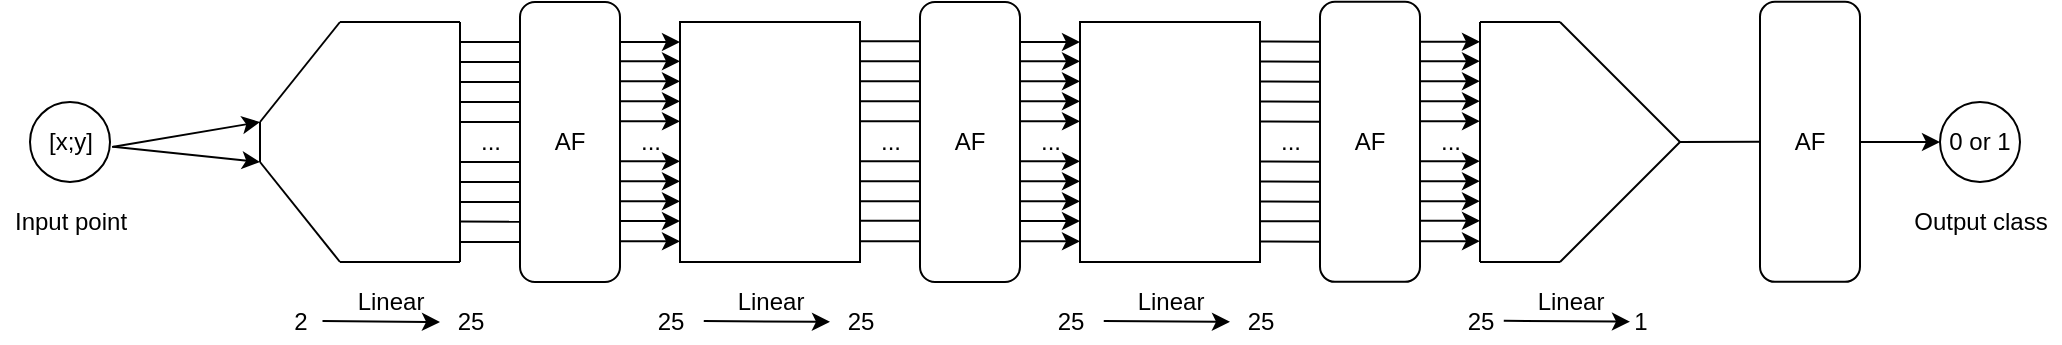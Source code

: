 <mxfile version="16.0.0" type="device"><diagram id="Kqt3sE1WoVr9j-gfIWgW" name="Page-1"><mxGraphModel dx="1185" dy="628" grid="1" gridSize="10" guides="1" tooltips="1" connect="1" arrows="1" fold="1" page="1" pageScale="1" pageWidth="850" pageHeight="1100" math="0" shadow="0"><root><mxCell id="0"/><mxCell id="1" parent="0"/><mxCell id="69gc8EWjgLqzFwP_bzti-3" value="Input point" style="text;html=1;align=center;verticalAlign=middle;resizable=0;points=[];autosize=1;strokeColor=none;fillColor=none;" vertex="1" parent="1"><mxGeometry x="30" y="450" width="70" height="20" as="geometry"/></mxCell><mxCell id="69gc8EWjgLqzFwP_bzti-4" value="" style="endArrow=none;html=1;rounded=0;" edge="1" parent="1"><mxGeometry width="50" height="50" relative="1" as="geometry"><mxPoint x="160" y="410" as="sourcePoint"/><mxPoint x="200" y="360" as="targetPoint"/></mxGeometry></mxCell><mxCell id="69gc8EWjgLqzFwP_bzti-5" value="" style="endArrow=none;html=1;rounded=0;" edge="1" parent="1"><mxGeometry width="50" height="50" relative="1" as="geometry"><mxPoint x="160" y="430" as="sourcePoint"/><mxPoint x="200" y="480" as="targetPoint"/></mxGeometry></mxCell><mxCell id="69gc8EWjgLqzFwP_bzti-6" value="" style="endArrow=none;html=1;rounded=0;" edge="1" parent="1"><mxGeometry width="50" height="50" relative="1" as="geometry"><mxPoint x="160" y="430" as="sourcePoint"/><mxPoint x="160" y="410" as="targetPoint"/></mxGeometry></mxCell><mxCell id="69gc8EWjgLqzFwP_bzti-7" value="" style="endArrow=none;html=1;rounded=0;" edge="1" parent="1"><mxGeometry width="50" height="50" relative="1" as="geometry"><mxPoint x="200" y="360" as="sourcePoint"/><mxPoint x="260" y="360" as="targetPoint"/></mxGeometry></mxCell><mxCell id="69gc8EWjgLqzFwP_bzti-8" value="" style="endArrow=none;html=1;rounded=0;" edge="1" parent="1"><mxGeometry width="50" height="50" relative="1" as="geometry"><mxPoint x="260" y="480" as="sourcePoint"/><mxPoint x="260" y="360" as="targetPoint"/></mxGeometry></mxCell><mxCell id="69gc8EWjgLqzFwP_bzti-9" value="" style="endArrow=none;html=1;rounded=0;" edge="1" parent="1"><mxGeometry width="50" height="50" relative="1" as="geometry"><mxPoint x="200" y="480" as="sourcePoint"/><mxPoint x="260" y="480" as="targetPoint"/></mxGeometry></mxCell><mxCell id="69gc8EWjgLqzFwP_bzti-11" value="" style="ellipse;whiteSpace=wrap;html=1;" vertex="1" parent="1"><mxGeometry x="45" y="400" width="40" height="40" as="geometry"/></mxCell><mxCell id="69gc8EWjgLqzFwP_bzti-1" value="[x;y]" style="text;html=1;align=center;verticalAlign=middle;resizable=0;points=[];autosize=1;strokeColor=none;fillColor=none;" vertex="1" parent="1"><mxGeometry x="45" y="410" width="40" height="20" as="geometry"/></mxCell><mxCell id="69gc8EWjgLqzFwP_bzti-12" value="" style="endArrow=classic;html=1;rounded=0;exitX=1.026;exitY=0.623;exitDx=0;exitDy=0;exitPerimeter=0;" edge="1" parent="1" source="69gc8EWjgLqzFwP_bzti-1"><mxGeometry width="50" height="50" relative="1" as="geometry"><mxPoint x="350" y="570" as="sourcePoint"/><mxPoint x="160" y="410" as="targetPoint"/></mxGeometry></mxCell><mxCell id="69gc8EWjgLqzFwP_bzti-14" value="Linear" style="text;html=1;align=center;verticalAlign=middle;resizable=0;points=[];autosize=1;strokeColor=none;fillColor=none;" vertex="1" parent="1"><mxGeometry x="200" y="490" width="50" height="20" as="geometry"/></mxCell><mxCell id="69gc8EWjgLqzFwP_bzti-15" value="2" style="text;html=1;align=center;verticalAlign=middle;resizable=0;points=[];autosize=1;strokeColor=none;fillColor=none;" vertex="1" parent="1"><mxGeometry x="170" y="500" width="20" height="20" as="geometry"/></mxCell><mxCell id="69gc8EWjgLqzFwP_bzti-16" value="25" style="text;html=1;align=center;verticalAlign=middle;resizable=0;points=[];autosize=1;strokeColor=none;fillColor=none;" vertex="1" parent="1"><mxGeometry x="250" y="500" width="30" height="20" as="geometry"/></mxCell><mxCell id="69gc8EWjgLqzFwP_bzti-17" value="" style="endArrow=classic;html=1;rounded=0;exitX=1.063;exitY=0.476;exitDx=0;exitDy=0;exitPerimeter=0;" edge="1" parent="1" source="69gc8EWjgLqzFwP_bzti-15"><mxGeometry width="50" height="50" relative="1" as="geometry"><mxPoint x="210" y="540" as="sourcePoint"/><mxPoint x="250" y="510" as="targetPoint"/></mxGeometry></mxCell><mxCell id="69gc8EWjgLqzFwP_bzti-31" value="AF" style="rounded=1;whiteSpace=wrap;html=1;" vertex="1" parent="1"><mxGeometry x="290" y="350" width="50" height="140" as="geometry"/></mxCell><mxCell id="69gc8EWjgLqzFwP_bzti-39" value="" style="rounded=0;whiteSpace=wrap;html=1;" vertex="1" parent="1"><mxGeometry x="370" y="360" width="90" height="120" as="geometry"/></mxCell><mxCell id="69gc8EWjgLqzFwP_bzti-40" value="25" style="text;html=1;align=center;verticalAlign=middle;resizable=0;points=[];autosize=1;strokeColor=none;fillColor=none;" vertex="1" parent="1"><mxGeometry x="350" y="500" width="30" height="20" as="geometry"/></mxCell><mxCell id="69gc8EWjgLqzFwP_bzti-41" value="25" style="text;html=1;align=center;verticalAlign=middle;resizable=0;points=[];autosize=1;strokeColor=none;fillColor=none;" vertex="1" parent="1"><mxGeometry x="445" y="500" width="30" height="20" as="geometry"/></mxCell><mxCell id="69gc8EWjgLqzFwP_bzti-42" value="" style="endArrow=classic;html=1;rounded=0;exitX=1.063;exitY=0.476;exitDx=0;exitDy=0;exitPerimeter=0;" edge="1" parent="1" source="69gc8EWjgLqzFwP_bzti-40" target="69gc8EWjgLqzFwP_bzti-41"><mxGeometry width="50" height="50" relative="1" as="geometry"><mxPoint x="395" y="540" as="sourcePoint"/><mxPoint x="595" y="530" as="targetPoint"/></mxGeometry></mxCell><mxCell id="69gc8EWjgLqzFwP_bzti-43" value="Linear" style="text;html=1;align=center;verticalAlign=middle;resizable=0;points=[];autosize=1;strokeColor=none;fillColor=none;" vertex="1" parent="1"><mxGeometry x="390" y="490" width="50" height="20" as="geometry"/></mxCell><mxCell id="69gc8EWjgLqzFwP_bzti-44" value="" style="endArrow=classic;html=1;rounded=0;entryX=0;entryY=0;entryDx=0;entryDy=0;" edge="1" parent="1"><mxGeometry width="50" height="50" relative="1" as="geometry"><mxPoint x="340" y="370" as="sourcePoint"/><mxPoint x="370" y="370" as="targetPoint"/></mxGeometry></mxCell><mxCell id="69gc8EWjgLqzFwP_bzti-61" value="" style="endArrow=classic;html=1;rounded=0;entryX=0;entryY=0;entryDx=0;entryDy=0;" edge="1" parent="1"><mxGeometry width="50" height="50" relative="1" as="geometry"><mxPoint x="340" y="379.67" as="sourcePoint"/><mxPoint x="370" y="379.67" as="targetPoint"/></mxGeometry></mxCell><mxCell id="69gc8EWjgLqzFwP_bzti-62" value="" style="endArrow=classic;html=1;rounded=0;entryX=0;entryY=0;entryDx=0;entryDy=0;" edge="1" parent="1"><mxGeometry width="50" height="50" relative="1" as="geometry"><mxPoint x="340" y="399.67" as="sourcePoint"/><mxPoint x="370" y="399.67" as="targetPoint"/></mxGeometry></mxCell><mxCell id="69gc8EWjgLqzFwP_bzti-64" value="" style="endArrow=classic;html=1;rounded=0;entryX=0;entryY=0;entryDx=0;entryDy=0;" edge="1" parent="1"><mxGeometry width="50" height="50" relative="1" as="geometry"><mxPoint x="340" y="439.67" as="sourcePoint"/><mxPoint x="370" y="439.67" as="targetPoint"/></mxGeometry></mxCell><mxCell id="69gc8EWjgLqzFwP_bzti-65" value="" style="endArrow=classic;html=1;rounded=0;entryX=0;entryY=0;entryDx=0;entryDy=0;" edge="1" parent="1"><mxGeometry width="50" height="50" relative="1" as="geometry"><mxPoint x="340" y="459.5" as="sourcePoint"/><mxPoint x="370" y="459.5" as="targetPoint"/></mxGeometry></mxCell><mxCell id="69gc8EWjgLqzFwP_bzti-66" value="" style="endArrow=classic;html=1;rounded=0;entryX=0;entryY=0;entryDx=0;entryDy=0;" edge="1" parent="1"><mxGeometry width="50" height="50" relative="1" as="geometry"><mxPoint x="340" y="389.67" as="sourcePoint"/><mxPoint x="370" y="389.67" as="targetPoint"/></mxGeometry></mxCell><mxCell id="69gc8EWjgLqzFwP_bzti-67" value="" style="endArrow=classic;html=1;rounded=0;entryX=0;entryY=0;entryDx=0;entryDy=0;" edge="1" parent="1"><mxGeometry width="50" height="50" relative="1" as="geometry"><mxPoint x="340" y="409.67" as="sourcePoint"/><mxPoint x="370" y="409.67" as="targetPoint"/></mxGeometry></mxCell><mxCell id="69gc8EWjgLqzFwP_bzti-68" value="" style="endArrow=classic;html=1;rounded=0;entryX=0;entryY=0;entryDx=0;entryDy=0;" edge="1" parent="1"><mxGeometry width="50" height="50" relative="1" as="geometry"><mxPoint x="340" y="429.67" as="sourcePoint"/><mxPoint x="370" y="429.67" as="targetPoint"/></mxGeometry></mxCell><mxCell id="69gc8EWjgLqzFwP_bzti-69" value="" style="endArrow=classic;html=1;rounded=0;entryX=0;entryY=0;entryDx=0;entryDy=0;" edge="1" parent="1"><mxGeometry width="50" height="50" relative="1" as="geometry"><mxPoint x="340" y="449.67" as="sourcePoint"/><mxPoint x="370" y="449.67" as="targetPoint"/></mxGeometry></mxCell><mxCell id="69gc8EWjgLqzFwP_bzti-70" value="" style="endArrow=classic;html=1;rounded=0;entryX=0;entryY=0;entryDx=0;entryDy=0;" edge="1" parent="1"><mxGeometry width="50" height="50" relative="1" as="geometry"><mxPoint x="340" y="469.67" as="sourcePoint"/><mxPoint x="370" y="469.67" as="targetPoint"/></mxGeometry></mxCell><mxCell id="69gc8EWjgLqzFwP_bzti-71" value="" style="endArrow=none;html=1;rounded=0;" edge="1" parent="1"><mxGeometry width="50" height="50" relative="1" as="geometry"><mxPoint x="460" y="480" as="sourcePoint"/><mxPoint x="460" y="360" as="targetPoint"/></mxGeometry></mxCell><mxCell id="69gc8EWjgLqzFwP_bzti-73" value="AF" style="rounded=1;whiteSpace=wrap;html=1;" vertex="1" parent="1"><mxGeometry x="490" y="350" width="50" height="140" as="geometry"/></mxCell><mxCell id="69gc8EWjgLqzFwP_bzti-79" value="" style="rounded=0;whiteSpace=wrap;html=1;" vertex="1" parent="1"><mxGeometry x="570" y="360" width="90" height="120" as="geometry"/></mxCell><mxCell id="69gc8EWjgLqzFwP_bzti-80" value="25" style="text;html=1;align=center;verticalAlign=middle;resizable=0;points=[];autosize=1;strokeColor=none;fillColor=none;" vertex="1" parent="1"><mxGeometry x="550" y="500" width="30" height="20" as="geometry"/></mxCell><mxCell id="69gc8EWjgLqzFwP_bzti-81" value="25" style="text;html=1;align=center;verticalAlign=middle;resizable=0;points=[];autosize=1;strokeColor=none;fillColor=none;" vertex="1" parent="1"><mxGeometry x="645" y="500" width="30" height="20" as="geometry"/></mxCell><mxCell id="69gc8EWjgLqzFwP_bzti-82" value="" style="endArrow=classic;html=1;rounded=0;exitX=1.063;exitY=0.476;exitDx=0;exitDy=0;exitPerimeter=0;" edge="1" parent="1" source="69gc8EWjgLqzFwP_bzti-80" target="69gc8EWjgLqzFwP_bzti-81"><mxGeometry width="50" height="50" relative="1" as="geometry"><mxPoint x="595" y="540" as="sourcePoint"/><mxPoint x="795" y="530" as="targetPoint"/></mxGeometry></mxCell><mxCell id="69gc8EWjgLqzFwP_bzti-83" value="Linear" style="text;html=1;align=center;verticalAlign=middle;resizable=0;points=[];autosize=1;strokeColor=none;fillColor=none;" vertex="1" parent="1"><mxGeometry x="590" y="490" width="50" height="20" as="geometry"/></mxCell><mxCell id="69gc8EWjgLqzFwP_bzti-84" value="" style="endArrow=classic;html=1;rounded=0;entryX=0;entryY=0;entryDx=0;entryDy=0;" edge="1" parent="1"><mxGeometry width="50" height="50" relative="1" as="geometry"><mxPoint x="540" y="370" as="sourcePoint"/><mxPoint x="570" y="370" as="targetPoint"/></mxGeometry></mxCell><mxCell id="69gc8EWjgLqzFwP_bzti-91" value="" style="endArrow=classic;html=1;rounded=0;entryX=0;entryY=0;entryDx=0;entryDy=0;" edge="1" parent="1"><mxGeometry width="50" height="50" relative="1" as="geometry"><mxPoint x="540" y="379.67" as="sourcePoint"/><mxPoint x="570" y="379.67" as="targetPoint"/></mxGeometry></mxCell><mxCell id="69gc8EWjgLqzFwP_bzti-92" value="" style="endArrow=classic;html=1;rounded=0;entryX=0;entryY=0;entryDx=0;entryDy=0;" edge="1" parent="1"><mxGeometry width="50" height="50" relative="1" as="geometry"><mxPoint x="540" y="399.67" as="sourcePoint"/><mxPoint x="570" y="399.67" as="targetPoint"/></mxGeometry></mxCell><mxCell id="69gc8EWjgLqzFwP_bzti-94" value="" style="endArrow=classic;html=1;rounded=0;entryX=0;entryY=0;entryDx=0;entryDy=0;" edge="1" parent="1"><mxGeometry width="50" height="50" relative="1" as="geometry"><mxPoint x="540" y="439.67" as="sourcePoint"/><mxPoint x="570" y="439.67" as="targetPoint"/></mxGeometry></mxCell><mxCell id="69gc8EWjgLqzFwP_bzti-95" value="" style="endArrow=classic;html=1;rounded=0;entryX=0;entryY=0;entryDx=0;entryDy=0;" edge="1" parent="1"><mxGeometry width="50" height="50" relative="1" as="geometry"><mxPoint x="540" y="459.5" as="sourcePoint"/><mxPoint x="570" y="459.5" as="targetPoint"/></mxGeometry></mxCell><mxCell id="69gc8EWjgLqzFwP_bzti-96" value="" style="endArrow=classic;html=1;rounded=0;entryX=0;entryY=0;entryDx=0;entryDy=0;" edge="1" parent="1"><mxGeometry width="50" height="50" relative="1" as="geometry"><mxPoint x="540" y="389.67" as="sourcePoint"/><mxPoint x="570" y="389.67" as="targetPoint"/></mxGeometry></mxCell><mxCell id="69gc8EWjgLqzFwP_bzti-97" value="" style="endArrow=classic;html=1;rounded=0;entryX=0;entryY=0;entryDx=0;entryDy=0;" edge="1" parent="1"><mxGeometry width="50" height="50" relative="1" as="geometry"><mxPoint x="540" y="409.67" as="sourcePoint"/><mxPoint x="570" y="409.67" as="targetPoint"/></mxGeometry></mxCell><mxCell id="69gc8EWjgLqzFwP_bzti-98" value="" style="endArrow=classic;html=1;rounded=0;entryX=0;entryY=0;entryDx=0;entryDy=0;" edge="1" parent="1"><mxGeometry width="50" height="50" relative="1" as="geometry"><mxPoint x="540" y="429.67" as="sourcePoint"/><mxPoint x="570" y="429.67" as="targetPoint"/></mxGeometry></mxCell><mxCell id="69gc8EWjgLqzFwP_bzti-99" value="" style="endArrow=classic;html=1;rounded=0;entryX=0;entryY=0;entryDx=0;entryDy=0;" edge="1" parent="1"><mxGeometry width="50" height="50" relative="1" as="geometry"><mxPoint x="540" y="449.67" as="sourcePoint"/><mxPoint x="570" y="449.67" as="targetPoint"/></mxGeometry></mxCell><mxCell id="69gc8EWjgLqzFwP_bzti-100" value="" style="endArrow=classic;html=1;rounded=0;entryX=0;entryY=0;entryDx=0;entryDy=0;" edge="1" parent="1"><mxGeometry width="50" height="50" relative="1" as="geometry"><mxPoint x="540" y="469.67" as="sourcePoint"/><mxPoint x="570" y="469.67" as="targetPoint"/></mxGeometry></mxCell><mxCell id="69gc8EWjgLqzFwP_bzti-101" value="" style="endArrow=none;html=1;rounded=0;" edge="1" parent="1"><mxGeometry width="50" height="50" relative="1" as="geometry"><mxPoint x="660" y="479.91" as="sourcePoint"/><mxPoint x="660" y="359.91" as="targetPoint"/></mxGeometry></mxCell><mxCell id="69gc8EWjgLqzFwP_bzti-102" value="AF" style="rounded=1;whiteSpace=wrap;html=1;" vertex="1" parent="1"><mxGeometry x="690" y="349.91" width="50" height="140" as="geometry"/></mxCell><mxCell id="69gc8EWjgLqzFwP_bzti-109" value="" style="endArrow=classic;html=1;rounded=0;exitX=1.063;exitY=0.476;exitDx=0;exitDy=0;exitPerimeter=0;" edge="1" parent="1"><mxGeometry width="50" height="50" relative="1" as="geometry"><mxPoint x="781.89" y="509.43" as="sourcePoint"/><mxPoint x="845" y="509.818" as="targetPoint"/></mxGeometry></mxCell><mxCell id="69gc8EWjgLqzFwP_bzti-110" value="Linear" style="text;html=1;align=center;verticalAlign=middle;resizable=0;points=[];autosize=1;strokeColor=none;fillColor=none;" vertex="1" parent="1"><mxGeometry x="790" y="489.91" width="50" height="20" as="geometry"/></mxCell><mxCell id="69gc8EWjgLqzFwP_bzti-111" value="" style="endArrow=classic;html=1;rounded=0;entryX=0;entryY=0;entryDx=0;entryDy=0;" edge="1" parent="1"><mxGeometry width="50" height="50" relative="1" as="geometry"><mxPoint x="740" y="369.91" as="sourcePoint"/><mxPoint x="770" y="369.91" as="targetPoint"/></mxGeometry></mxCell><mxCell id="69gc8EWjgLqzFwP_bzti-118" value="" style="endArrow=classic;html=1;rounded=0;entryX=0;entryY=0;entryDx=0;entryDy=0;" edge="1" parent="1"><mxGeometry width="50" height="50" relative="1" as="geometry"><mxPoint x="740" y="379.58" as="sourcePoint"/><mxPoint x="770" y="379.58" as="targetPoint"/></mxGeometry></mxCell><mxCell id="69gc8EWjgLqzFwP_bzti-119" value="" style="endArrow=classic;html=1;rounded=0;entryX=0;entryY=0;entryDx=0;entryDy=0;" edge="1" parent="1"><mxGeometry width="50" height="50" relative="1" as="geometry"><mxPoint x="740" y="399.58" as="sourcePoint"/><mxPoint x="770" y="399.58" as="targetPoint"/></mxGeometry></mxCell><mxCell id="69gc8EWjgLqzFwP_bzti-121" value="" style="endArrow=classic;html=1;rounded=0;entryX=0;entryY=0;entryDx=0;entryDy=0;" edge="1" parent="1"><mxGeometry width="50" height="50" relative="1" as="geometry"><mxPoint x="740" y="439.58" as="sourcePoint"/><mxPoint x="770" y="439.58" as="targetPoint"/></mxGeometry></mxCell><mxCell id="69gc8EWjgLqzFwP_bzti-122" value="" style="endArrow=classic;html=1;rounded=0;entryX=0;entryY=0;entryDx=0;entryDy=0;" edge="1" parent="1"><mxGeometry width="50" height="50" relative="1" as="geometry"><mxPoint x="740" y="459.41" as="sourcePoint"/><mxPoint x="770" y="459.41" as="targetPoint"/></mxGeometry></mxCell><mxCell id="69gc8EWjgLqzFwP_bzti-123" value="" style="endArrow=classic;html=1;rounded=0;entryX=0;entryY=0;entryDx=0;entryDy=0;" edge="1" parent="1"><mxGeometry width="50" height="50" relative="1" as="geometry"><mxPoint x="740" y="389.58" as="sourcePoint"/><mxPoint x="770" y="389.58" as="targetPoint"/></mxGeometry></mxCell><mxCell id="69gc8EWjgLqzFwP_bzti-124" value="" style="endArrow=classic;html=1;rounded=0;entryX=0;entryY=0;entryDx=0;entryDy=0;" edge="1" parent="1"><mxGeometry width="50" height="50" relative="1" as="geometry"><mxPoint x="740" y="409.58" as="sourcePoint"/><mxPoint x="770" y="409.58" as="targetPoint"/></mxGeometry></mxCell><mxCell id="69gc8EWjgLqzFwP_bzti-125" value="" style="endArrow=classic;html=1;rounded=0;entryX=0;entryY=0;entryDx=0;entryDy=0;" edge="1" parent="1"><mxGeometry width="50" height="50" relative="1" as="geometry"><mxPoint x="740" y="429.58" as="sourcePoint"/><mxPoint x="770" y="429.58" as="targetPoint"/></mxGeometry></mxCell><mxCell id="69gc8EWjgLqzFwP_bzti-126" value="" style="endArrow=classic;html=1;rounded=0;entryX=0;entryY=0;entryDx=0;entryDy=0;" edge="1" parent="1"><mxGeometry width="50" height="50" relative="1" as="geometry"><mxPoint x="740" y="449.58" as="sourcePoint"/><mxPoint x="770" y="449.58" as="targetPoint"/></mxGeometry></mxCell><mxCell id="69gc8EWjgLqzFwP_bzti-127" value="" style="endArrow=classic;html=1;rounded=0;entryX=0;entryY=0;entryDx=0;entryDy=0;" edge="1" parent="1"><mxGeometry width="50" height="50" relative="1" as="geometry"><mxPoint x="740" y="469.58" as="sourcePoint"/><mxPoint x="770" y="469.58" as="targetPoint"/></mxGeometry></mxCell><mxCell id="69gc8EWjgLqzFwP_bzti-128" value="" style="endArrow=none;html=1;rounded=0;" edge="1" parent="1"><mxGeometry width="50" height="50" relative="1" as="geometry"><mxPoint x="770" y="480" as="sourcePoint"/><mxPoint x="770" y="360" as="targetPoint"/></mxGeometry></mxCell><mxCell id="69gc8EWjgLqzFwP_bzti-133" value="" style="endArrow=none;html=1;rounded=0;" edge="1" parent="1"><mxGeometry width="50" height="50" relative="1" as="geometry"><mxPoint x="810" y="480" as="sourcePoint"/><mxPoint x="870" y="420" as="targetPoint"/></mxGeometry></mxCell><mxCell id="69gc8EWjgLqzFwP_bzti-134" value="" style="endArrow=none;html=1;rounded=0;" edge="1" parent="1"><mxGeometry width="50" height="50" relative="1" as="geometry"><mxPoint x="870" y="420" as="sourcePoint"/><mxPoint x="810" y="360" as="targetPoint"/></mxGeometry></mxCell><mxCell id="69gc8EWjgLqzFwP_bzti-150" value="" style="endArrow=none;html=1;rounded=0;entryX=0;entryY=0.143;entryDx=0;entryDy=0;entryPerimeter=0;" edge="1" parent="1" target="69gc8EWjgLqzFwP_bzti-31"><mxGeometry width="50" height="50" relative="1" as="geometry"><mxPoint x="260" y="370" as="sourcePoint"/><mxPoint x="430" y="390" as="targetPoint"/></mxGeometry></mxCell><mxCell id="69gc8EWjgLqzFwP_bzti-151" value="" style="endArrow=none;html=1;rounded=0;entryX=0;entryY=0.143;entryDx=0;entryDy=0;entryPerimeter=0;" edge="1" parent="1"><mxGeometry width="50" height="50" relative="1" as="geometry"><mxPoint x="260" y="380" as="sourcePoint"/><mxPoint x="290" y="380.02" as="targetPoint"/></mxGeometry></mxCell><mxCell id="69gc8EWjgLqzFwP_bzti-152" value="" style="endArrow=none;html=1;rounded=0;entryX=0;entryY=0.143;entryDx=0;entryDy=0;entryPerimeter=0;" edge="1" parent="1"><mxGeometry width="50" height="50" relative="1" as="geometry"><mxPoint x="260" y="390" as="sourcePoint"/><mxPoint x="290" y="390.02" as="targetPoint"/></mxGeometry></mxCell><mxCell id="69gc8EWjgLqzFwP_bzti-153" value="" style="endArrow=none;html=1;rounded=0;entryX=0;entryY=0.143;entryDx=0;entryDy=0;entryPerimeter=0;" edge="1" parent="1"><mxGeometry width="50" height="50" relative="1" as="geometry"><mxPoint x="260" y="400" as="sourcePoint"/><mxPoint x="290" y="400.02" as="targetPoint"/></mxGeometry></mxCell><mxCell id="69gc8EWjgLqzFwP_bzti-154" value="" style="endArrow=none;html=1;rounded=0;entryX=0;entryY=0.143;entryDx=0;entryDy=0;entryPerimeter=0;" edge="1" parent="1"><mxGeometry width="50" height="50" relative="1" as="geometry"><mxPoint x="260" y="410" as="sourcePoint"/><mxPoint x="290" y="410.02" as="targetPoint"/></mxGeometry></mxCell><mxCell id="69gc8EWjgLqzFwP_bzti-156" value="" style="endArrow=none;html=1;rounded=0;entryX=0;entryY=0.143;entryDx=0;entryDy=0;entryPerimeter=0;" edge="1" parent="1"><mxGeometry width="50" height="50" relative="1" as="geometry"><mxPoint x="260" y="430" as="sourcePoint"/><mxPoint x="290" y="430.02" as="targetPoint"/></mxGeometry></mxCell><mxCell id="69gc8EWjgLqzFwP_bzti-157" value="" style="endArrow=none;html=1;rounded=0;entryX=0;entryY=0.143;entryDx=0;entryDy=0;entryPerimeter=0;" edge="1" parent="1"><mxGeometry width="50" height="50" relative="1" as="geometry"><mxPoint x="260" y="440" as="sourcePoint"/><mxPoint x="290" y="440.02" as="targetPoint"/></mxGeometry></mxCell><mxCell id="69gc8EWjgLqzFwP_bzti-158" value="" style="endArrow=none;html=1;rounded=0;entryX=0;entryY=0.143;entryDx=0;entryDy=0;entryPerimeter=0;" edge="1" parent="1"><mxGeometry width="50" height="50" relative="1" as="geometry"><mxPoint x="260" y="450" as="sourcePoint"/><mxPoint x="290" y="450.02" as="targetPoint"/></mxGeometry></mxCell><mxCell id="69gc8EWjgLqzFwP_bzti-159" value="" style="endArrow=none;html=1;rounded=0;entryX=0;entryY=0.143;entryDx=0;entryDy=0;entryPerimeter=0;" edge="1" parent="1"><mxGeometry width="50" height="50" relative="1" as="geometry"><mxPoint x="260" y="459.8" as="sourcePoint"/><mxPoint x="290" y="459.82" as="targetPoint"/></mxGeometry></mxCell><mxCell id="69gc8EWjgLqzFwP_bzti-160" value="" style="endArrow=none;html=1;rounded=0;entryX=0;entryY=0.143;entryDx=0;entryDy=0;entryPerimeter=0;" edge="1" parent="1"><mxGeometry width="50" height="50" relative="1" as="geometry"><mxPoint x="260" y="470" as="sourcePoint"/><mxPoint x="290" y="470.02" as="targetPoint"/></mxGeometry></mxCell><mxCell id="69gc8EWjgLqzFwP_bzti-164" value="" style="endArrow=none;html=1;rounded=0;entryX=0;entryY=0.143;entryDx=0;entryDy=0;entryPerimeter=0;" edge="1" parent="1"><mxGeometry width="50" height="50" relative="1" as="geometry"><mxPoint x="460" y="369.6" as="sourcePoint"/><mxPoint x="490" y="369.62" as="targetPoint"/></mxGeometry></mxCell><mxCell id="69gc8EWjgLqzFwP_bzti-165" value="" style="endArrow=none;html=1;rounded=0;entryX=0;entryY=0.143;entryDx=0;entryDy=0;entryPerimeter=0;" edge="1" parent="1"><mxGeometry width="50" height="50" relative="1" as="geometry"><mxPoint x="460" y="379.6" as="sourcePoint"/><mxPoint x="490" y="379.62" as="targetPoint"/></mxGeometry></mxCell><mxCell id="69gc8EWjgLqzFwP_bzti-166" value="" style="endArrow=none;html=1;rounded=0;entryX=0;entryY=0.143;entryDx=0;entryDy=0;entryPerimeter=0;" edge="1" parent="1"><mxGeometry width="50" height="50" relative="1" as="geometry"><mxPoint x="460" y="389.6" as="sourcePoint"/><mxPoint x="490" y="389.62" as="targetPoint"/></mxGeometry></mxCell><mxCell id="69gc8EWjgLqzFwP_bzti-167" value="" style="endArrow=none;html=1;rounded=0;entryX=0;entryY=0.143;entryDx=0;entryDy=0;entryPerimeter=0;" edge="1" parent="1"><mxGeometry width="50" height="50" relative="1" as="geometry"><mxPoint x="460" y="399.6" as="sourcePoint"/><mxPoint x="490" y="399.62" as="targetPoint"/></mxGeometry></mxCell><mxCell id="69gc8EWjgLqzFwP_bzti-168" value="" style="endArrow=none;html=1;rounded=0;entryX=0;entryY=0.143;entryDx=0;entryDy=0;entryPerimeter=0;" edge="1" parent="1"><mxGeometry width="50" height="50" relative="1" as="geometry"><mxPoint x="460" y="409.6" as="sourcePoint"/><mxPoint x="490" y="409.62" as="targetPoint"/></mxGeometry></mxCell><mxCell id="69gc8EWjgLqzFwP_bzti-170" value="" style="endArrow=none;html=1;rounded=0;entryX=0;entryY=0.143;entryDx=0;entryDy=0;entryPerimeter=0;" edge="1" parent="1"><mxGeometry width="50" height="50" relative="1" as="geometry"><mxPoint x="460" y="429.6" as="sourcePoint"/><mxPoint x="490" y="429.62" as="targetPoint"/></mxGeometry></mxCell><mxCell id="69gc8EWjgLqzFwP_bzti-171" value="" style="endArrow=none;html=1;rounded=0;entryX=0;entryY=0.143;entryDx=0;entryDy=0;entryPerimeter=0;" edge="1" parent="1"><mxGeometry width="50" height="50" relative="1" as="geometry"><mxPoint x="460" y="439.6" as="sourcePoint"/><mxPoint x="490" y="439.62" as="targetPoint"/></mxGeometry></mxCell><mxCell id="69gc8EWjgLqzFwP_bzti-172" value="" style="endArrow=none;html=1;rounded=0;entryX=0;entryY=0.143;entryDx=0;entryDy=0;entryPerimeter=0;" edge="1" parent="1"><mxGeometry width="50" height="50" relative="1" as="geometry"><mxPoint x="460" y="449.6" as="sourcePoint"/><mxPoint x="490" y="449.62" as="targetPoint"/></mxGeometry></mxCell><mxCell id="69gc8EWjgLqzFwP_bzti-173" value="" style="endArrow=none;html=1;rounded=0;entryX=0;entryY=0.143;entryDx=0;entryDy=0;entryPerimeter=0;" edge="1" parent="1"><mxGeometry width="50" height="50" relative="1" as="geometry"><mxPoint x="460" y="459.4" as="sourcePoint"/><mxPoint x="490" y="459.42" as="targetPoint"/></mxGeometry></mxCell><mxCell id="69gc8EWjgLqzFwP_bzti-174" value="" style="endArrow=none;html=1;rounded=0;entryX=0;entryY=0.143;entryDx=0;entryDy=0;entryPerimeter=0;" edge="1" parent="1"><mxGeometry width="50" height="50" relative="1" as="geometry"><mxPoint x="460" y="469.6" as="sourcePoint"/><mxPoint x="490" y="469.62" as="targetPoint"/></mxGeometry></mxCell><mxCell id="69gc8EWjgLqzFwP_bzti-186" value="" style="endArrow=none;html=1;rounded=0;entryX=0;entryY=0.143;entryDx=0;entryDy=0;entryPerimeter=0;" edge="1" parent="1"><mxGeometry width="50" height="50" relative="1" as="geometry"><mxPoint x="660" y="369.8" as="sourcePoint"/><mxPoint x="690" y="369.82" as="targetPoint"/></mxGeometry></mxCell><mxCell id="69gc8EWjgLqzFwP_bzti-187" value="" style="endArrow=none;html=1;rounded=0;entryX=0;entryY=0.143;entryDx=0;entryDy=0;entryPerimeter=0;" edge="1" parent="1"><mxGeometry width="50" height="50" relative="1" as="geometry"><mxPoint x="660" y="379.8" as="sourcePoint"/><mxPoint x="690" y="379.82" as="targetPoint"/></mxGeometry></mxCell><mxCell id="69gc8EWjgLqzFwP_bzti-188" value="" style="endArrow=none;html=1;rounded=0;entryX=0;entryY=0.143;entryDx=0;entryDy=0;entryPerimeter=0;" edge="1" parent="1"><mxGeometry width="50" height="50" relative="1" as="geometry"><mxPoint x="660" y="389.8" as="sourcePoint"/><mxPoint x="690" y="389.82" as="targetPoint"/></mxGeometry></mxCell><mxCell id="69gc8EWjgLqzFwP_bzti-189" value="" style="endArrow=none;html=1;rounded=0;entryX=0;entryY=0.143;entryDx=0;entryDy=0;entryPerimeter=0;" edge="1" parent="1"><mxGeometry width="50" height="50" relative="1" as="geometry"><mxPoint x="660" y="399.8" as="sourcePoint"/><mxPoint x="690" y="399.82" as="targetPoint"/></mxGeometry></mxCell><mxCell id="69gc8EWjgLqzFwP_bzti-190" value="" style="endArrow=none;html=1;rounded=0;entryX=0;entryY=0.143;entryDx=0;entryDy=0;entryPerimeter=0;" edge="1" parent="1"><mxGeometry width="50" height="50" relative="1" as="geometry"><mxPoint x="660" y="409.8" as="sourcePoint"/><mxPoint x="690" y="409.82" as="targetPoint"/></mxGeometry></mxCell><mxCell id="69gc8EWjgLqzFwP_bzti-192" value="" style="endArrow=none;html=1;rounded=0;entryX=0;entryY=0.143;entryDx=0;entryDy=0;entryPerimeter=0;" edge="1" parent="1"><mxGeometry width="50" height="50" relative="1" as="geometry"><mxPoint x="660" y="429.8" as="sourcePoint"/><mxPoint x="690" y="429.82" as="targetPoint"/></mxGeometry></mxCell><mxCell id="69gc8EWjgLqzFwP_bzti-193" value="" style="endArrow=none;html=1;rounded=0;entryX=0;entryY=0.143;entryDx=0;entryDy=0;entryPerimeter=0;" edge="1" parent="1"><mxGeometry width="50" height="50" relative="1" as="geometry"><mxPoint x="660" y="439.8" as="sourcePoint"/><mxPoint x="690" y="439.82" as="targetPoint"/></mxGeometry></mxCell><mxCell id="69gc8EWjgLqzFwP_bzti-194" value="" style="endArrow=none;html=1;rounded=0;entryX=0;entryY=0.143;entryDx=0;entryDy=0;entryPerimeter=0;" edge="1" parent="1"><mxGeometry width="50" height="50" relative="1" as="geometry"><mxPoint x="660" y="449.8" as="sourcePoint"/><mxPoint x="690" y="449.82" as="targetPoint"/></mxGeometry></mxCell><mxCell id="69gc8EWjgLqzFwP_bzti-195" value="" style="endArrow=none;html=1;rounded=0;entryX=0;entryY=0.143;entryDx=0;entryDy=0;entryPerimeter=0;" edge="1" parent="1"><mxGeometry width="50" height="50" relative="1" as="geometry"><mxPoint x="660" y="459.6" as="sourcePoint"/><mxPoint x="690" y="459.62" as="targetPoint"/></mxGeometry></mxCell><mxCell id="69gc8EWjgLqzFwP_bzti-196" value="" style="endArrow=none;html=1;rounded=0;entryX=0;entryY=0.143;entryDx=0;entryDy=0;entryPerimeter=0;" edge="1" parent="1"><mxGeometry width="50" height="50" relative="1" as="geometry"><mxPoint x="660" y="469.8" as="sourcePoint"/><mxPoint x="690" y="469.82" as="targetPoint"/></mxGeometry></mxCell><mxCell id="69gc8EWjgLqzFwP_bzti-197" value="" style="endArrow=none;html=1;rounded=0;" edge="1" parent="1"><mxGeometry width="50" height="50" relative="1" as="geometry"><mxPoint x="770" y="360" as="sourcePoint"/><mxPoint x="810" y="360" as="targetPoint"/></mxGeometry></mxCell><mxCell id="69gc8EWjgLqzFwP_bzti-198" value="" style="endArrow=none;html=1;rounded=0;" edge="1" parent="1"><mxGeometry width="50" height="50" relative="1" as="geometry"><mxPoint x="810" y="480" as="sourcePoint"/><mxPoint x="770" y="480" as="targetPoint"/></mxGeometry></mxCell><mxCell id="69gc8EWjgLqzFwP_bzti-199" value="25" style="text;html=1;align=center;verticalAlign=middle;resizable=0;points=[];autosize=1;strokeColor=none;fillColor=none;" vertex="1" parent="1"><mxGeometry x="755" y="500" width="30" height="20" as="geometry"/></mxCell><mxCell id="69gc8EWjgLqzFwP_bzti-200" value="1" style="text;html=1;align=center;verticalAlign=middle;resizable=0;points=[];autosize=1;strokeColor=none;fillColor=none;" vertex="1" parent="1"><mxGeometry x="840" y="500" width="20" height="20" as="geometry"/></mxCell><mxCell id="69gc8EWjgLqzFwP_bzti-201" value="" style="endArrow=classic;html=1;rounded=0;" edge="1" parent="1"><mxGeometry width="50" height="50" relative="1" as="geometry"><mxPoint x="960" y="420" as="sourcePoint"/><mxPoint x="1000" y="420" as="targetPoint"/></mxGeometry></mxCell><mxCell id="69gc8EWjgLqzFwP_bzti-202" value="0 or 1" style="ellipse;whiteSpace=wrap;html=1;" vertex="1" parent="1"><mxGeometry x="1000" y="400" width="40" height="40" as="geometry"/></mxCell><mxCell id="69gc8EWjgLqzFwP_bzti-203" value="Output class" style="text;html=1;align=center;verticalAlign=middle;resizable=0;points=[];autosize=1;strokeColor=none;fillColor=none;" vertex="1" parent="1"><mxGeometry x="980" y="450" width="80" height="20" as="geometry"/></mxCell><mxCell id="69gc8EWjgLqzFwP_bzti-204" value="AF" style="rounded=1;whiteSpace=wrap;html=1;" vertex="1" parent="1"><mxGeometry x="910" y="349.91" width="50" height="140" as="geometry"/></mxCell><mxCell id="69gc8EWjgLqzFwP_bzti-205" value="" style="endArrow=none;html=1;rounded=0;exitX=0;exitY=0.5;exitDx=0;exitDy=0;" edge="1" parent="1" source="69gc8EWjgLqzFwP_bzti-204"><mxGeometry width="50" height="50" relative="1" as="geometry"><mxPoint x="780" y="540" as="sourcePoint"/><mxPoint x="870" y="420" as="targetPoint"/></mxGeometry></mxCell><mxCell id="69gc8EWjgLqzFwP_bzti-206" value="" style="endArrow=classic;html=1;rounded=0;exitX=1.042;exitY=0.617;exitDx=0;exitDy=0;exitPerimeter=0;" edge="1" parent="1" source="69gc8EWjgLqzFwP_bzti-1"><mxGeometry width="50" height="50" relative="1" as="geometry"><mxPoint x="96.04" y="432.46" as="sourcePoint"/><mxPoint x="160" y="430" as="targetPoint"/></mxGeometry></mxCell><mxCell id="69gc8EWjgLqzFwP_bzti-208" value="..." style="text;html=1;align=center;verticalAlign=middle;resizable=0;points=[];autosize=1;strokeColor=none;fillColor=none;" vertex="1" parent="1"><mxGeometry x="260" y="409.91" width="30" height="20" as="geometry"/></mxCell><mxCell id="69gc8EWjgLqzFwP_bzti-209" value="..." style="text;html=1;align=center;verticalAlign=middle;resizable=0;points=[];autosize=1;strokeColor=none;fillColor=none;" vertex="1" parent="1"><mxGeometry x="340" y="409.91" width="30" height="20" as="geometry"/></mxCell><mxCell id="69gc8EWjgLqzFwP_bzti-210" value="..." style="text;html=1;align=center;verticalAlign=middle;resizable=0;points=[];autosize=1;strokeColor=none;fillColor=none;" vertex="1" parent="1"><mxGeometry x="460" y="409.91" width="30" height="20" as="geometry"/></mxCell><mxCell id="69gc8EWjgLqzFwP_bzti-211" value="..." style="text;html=1;align=center;verticalAlign=middle;resizable=0;points=[];autosize=1;strokeColor=none;fillColor=none;" vertex="1" parent="1"><mxGeometry x="540" y="409.91" width="30" height="20" as="geometry"/></mxCell><mxCell id="69gc8EWjgLqzFwP_bzti-212" value="..." style="text;html=1;align=center;verticalAlign=middle;resizable=0;points=[];autosize=1;strokeColor=none;fillColor=none;" vertex="1" parent="1"><mxGeometry x="660" y="409.91" width="30" height="20" as="geometry"/></mxCell><mxCell id="69gc8EWjgLqzFwP_bzti-214" value="..." style="text;html=1;align=center;verticalAlign=middle;resizable=0;points=[];autosize=1;strokeColor=none;fillColor=none;" vertex="1" parent="1"><mxGeometry x="740" y="409.91" width="30" height="20" as="geometry"/></mxCell></root></mxGraphModel></diagram></mxfile>